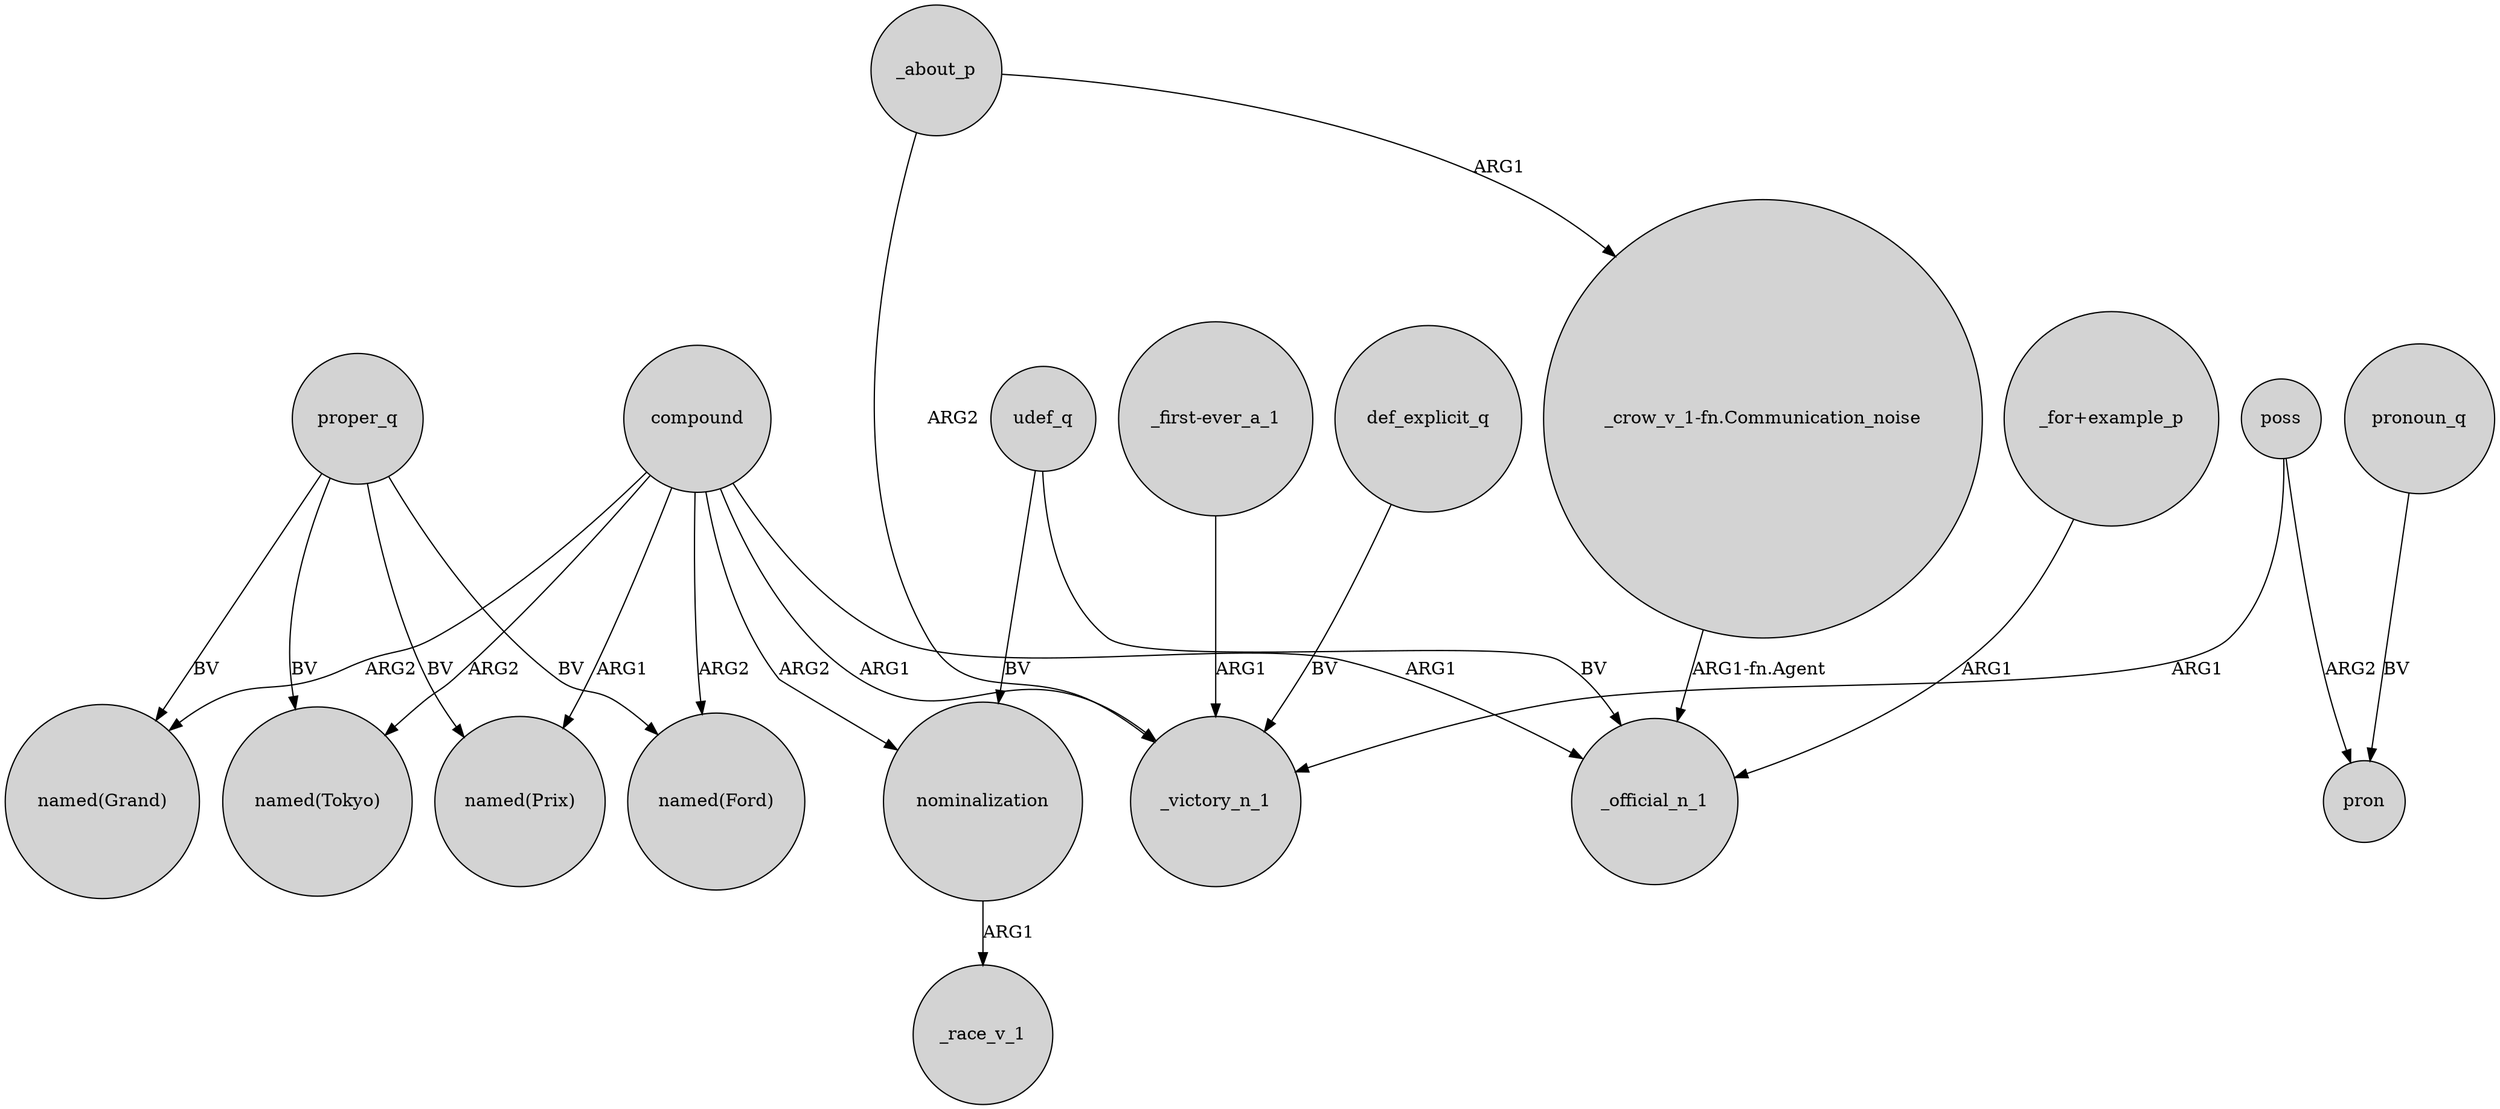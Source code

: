 digraph {
	node [shape=circle style=filled]
	"_first-ever_a_1" -> _victory_n_1 [label=ARG1]
	compound -> "named(Tokyo)" [label=ARG2]
	_about_p -> "_crow_v_1-fn.Communication_noise" [label=ARG1]
	compound -> _victory_n_1 [label=ARG1]
	_about_p -> _victory_n_1 [label=ARG2]
	poss -> pron [label=ARG2]
	proper_q -> "named(Grand)" [label=BV]
	"_for+example_p" -> _official_n_1 [label=ARG1]
	compound -> nominalization [label=ARG2]
	compound -> "named(Grand)" [label=ARG2]
	poss -> _victory_n_1 [label=ARG1]
	proper_q -> "named(Tokyo)" [label=BV]
	def_explicit_q -> _victory_n_1 [label=BV]
	"_crow_v_1-fn.Communication_noise" -> _official_n_1 [label="ARG1-fn.Agent"]
	pronoun_q -> pron [label=BV]
	udef_q -> _official_n_1 [label=BV]
	proper_q -> "named(Prix)" [label=BV]
	proper_q -> "named(Ford)" [label=BV]
	compound -> "named(Ford)" [label=ARG2]
	udef_q -> nominalization [label=BV]
	compound -> _official_n_1 [label=ARG1]
	compound -> "named(Prix)" [label=ARG1]
	nominalization -> _race_v_1 [label=ARG1]
}
